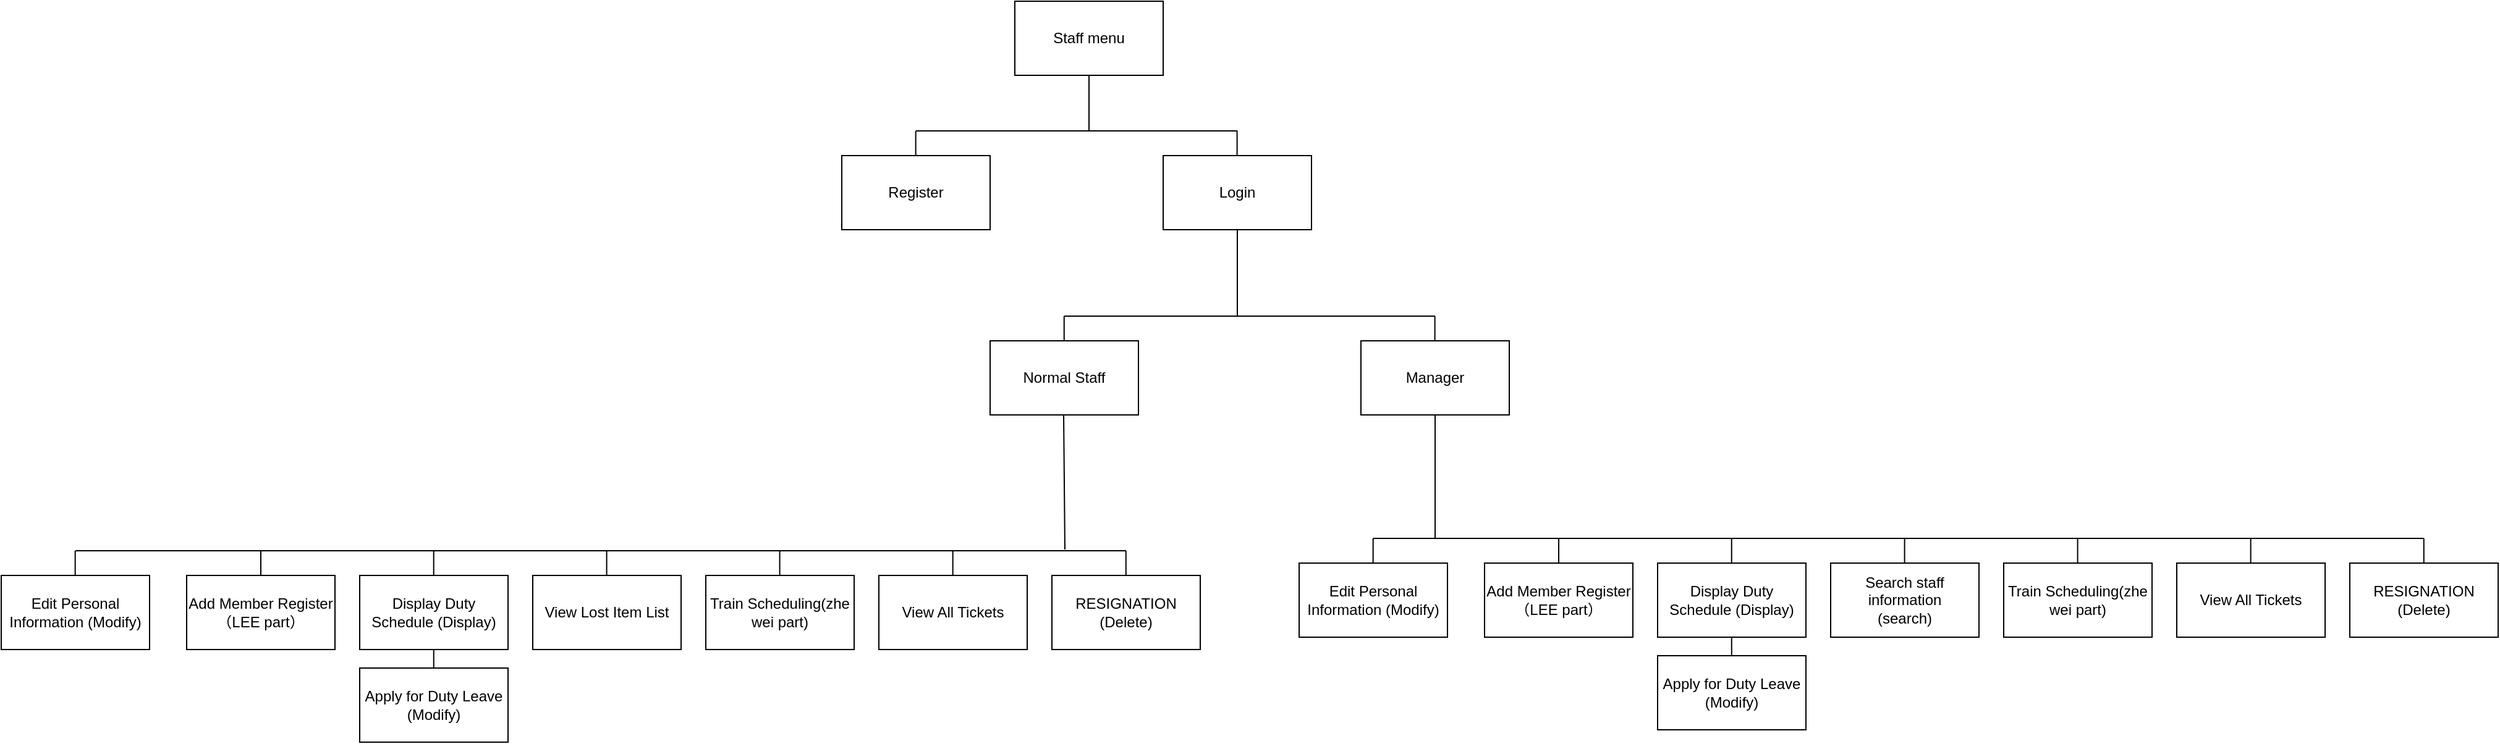 <mxfile version="24.3.1" type="github">
  <diagram name="Page-1" id="BaL-FvqpIHobHH0_60As">
    <mxGraphModel dx="2850" dy="928" grid="1" gridSize="10" guides="1" tooltips="1" connect="1" arrows="1" fold="1" page="1" pageScale="1" pageWidth="1100" pageHeight="850" math="0" shadow="0">
      <root>
        <mxCell id="0" />
        <mxCell id="1" parent="0" />
        <mxCell id="Euls5PHutMmaqNRhUJRS-1" value="Staff menu" style="rounded=0;whiteSpace=wrap;html=1;" vertex="1" parent="1">
          <mxGeometry x="520" y="255" width="120" height="60" as="geometry" />
        </mxCell>
        <mxCell id="Euls5PHutMmaqNRhUJRS-2" value="Login" style="rounded=0;whiteSpace=wrap;html=1;" vertex="1" parent="1">
          <mxGeometry x="640" y="380" width="120" height="60" as="geometry" />
        </mxCell>
        <mxCell id="Euls5PHutMmaqNRhUJRS-3" value="Add Member Register（LEE part）" style="whiteSpace=wrap;html=1;rounded=0;" vertex="1" parent="1">
          <mxGeometry x="900" y="710" width="120" height="60" as="geometry" />
        </mxCell>
        <mxCell id="Euls5PHutMmaqNRhUJRS-4" value="" style="endArrow=none;html=1;rounded=0;" edge="1" parent="1">
          <mxGeometry width="50" height="50" relative="1" as="geometry">
            <mxPoint x="580" y="360" as="sourcePoint" />
            <mxPoint x="580" y="315" as="targetPoint" />
          </mxGeometry>
        </mxCell>
        <mxCell id="Euls5PHutMmaqNRhUJRS-5" value="" style="endArrow=none;html=1;rounded=0;" edge="1" parent="1">
          <mxGeometry width="50" height="50" relative="1" as="geometry">
            <mxPoint x="809.83" y="710" as="sourcePoint" />
            <mxPoint x="809.83" y="690" as="targetPoint" />
          </mxGeometry>
        </mxCell>
        <mxCell id="Euls5PHutMmaqNRhUJRS-6" value="Display Duty Schedule (Display)" style="whiteSpace=wrap;html=1;rounded=0;" vertex="1" parent="1">
          <mxGeometry x="1040" y="710" width="120" height="60" as="geometry" />
        </mxCell>
        <mxCell id="Euls5PHutMmaqNRhUJRS-7" value="" style="endArrow=none;html=1;rounded=0;exitX=0.5;exitY=0;exitDx=0;exitDy=0;" edge="1" parent="1" source="Euls5PHutMmaqNRhUJRS-3">
          <mxGeometry width="50" height="50" relative="1" as="geometry">
            <mxPoint x="910" y="740" as="sourcePoint" />
            <mxPoint x="960" y="690" as="targetPoint" />
          </mxGeometry>
        </mxCell>
        <mxCell id="Euls5PHutMmaqNRhUJRS-8" value="" style="endArrow=none;html=1;rounded=0;exitX=0.5;exitY=0;exitDx=0;exitDy=0;" edge="1" parent="1">
          <mxGeometry width="50" height="50" relative="1" as="geometry">
            <mxPoint x="1099.86" y="710" as="sourcePoint" />
            <mxPoint x="1099.86" y="690" as="targetPoint" />
          </mxGeometry>
        </mxCell>
        <mxCell id="Euls5PHutMmaqNRhUJRS-9" value="" style="endArrow=none;html=1;rounded=0;entryX=0.5;entryY=1;entryDx=0;entryDy=0;" edge="1" parent="1">
          <mxGeometry width="50" height="50" relative="1" as="geometry">
            <mxPoint x="1099.88" y="785" as="sourcePoint" />
            <mxPoint x="1099.88" y="770" as="targetPoint" />
          </mxGeometry>
        </mxCell>
        <mxCell id="Euls5PHutMmaqNRhUJRS-10" value="Edit Personal Information (Modify)" style="whiteSpace=wrap;html=1;rounded=0;" vertex="1" parent="1">
          <mxGeometry x="750" y="710" width="120" height="60" as="geometry" />
        </mxCell>
        <mxCell id="Euls5PHutMmaqNRhUJRS-11" value="Apply for Duty Leave&lt;div&gt;(Modify)&lt;/div&gt;" style="whiteSpace=wrap;html=1;rounded=0;" vertex="1" parent="1">
          <mxGeometry x="1040" y="785" width="120" height="60" as="geometry" />
        </mxCell>
        <mxCell id="Euls5PHutMmaqNRhUJRS-12" value="" style="endArrow=none;html=1;rounded=0;" edge="1" parent="1">
          <mxGeometry width="50" height="50" relative="1" as="geometry">
            <mxPoint x="810" y="690" as="sourcePoint" />
            <mxPoint x="1100" y="690" as="targetPoint" />
          </mxGeometry>
        </mxCell>
        <mxCell id="Euls5PHutMmaqNRhUJRS-13" value="" style="endArrow=none;html=1;rounded=0;" edge="1" parent="1">
          <mxGeometry width="50" height="50" relative="1" as="geometry">
            <mxPoint x="580" y="360" as="sourcePoint" />
            <mxPoint x="700" y="360" as="targetPoint" />
          </mxGeometry>
        </mxCell>
        <mxCell id="Euls5PHutMmaqNRhUJRS-14" value="" style="endArrow=none;html=1;rounded=0;" edge="1" parent="1">
          <mxGeometry width="50" height="50" relative="1" as="geometry">
            <mxPoint x="699.8" y="380" as="sourcePoint" />
            <mxPoint x="699.8" y="360" as="targetPoint" />
          </mxGeometry>
        </mxCell>
        <mxCell id="Euls5PHutMmaqNRhUJRS-15" value="" style="endArrow=none;html=1;rounded=0;entryX=0.5;entryY=1;entryDx=0;entryDy=0;" edge="1" parent="1" target="Euls5PHutMmaqNRhUJRS-2">
          <mxGeometry width="50" height="50" relative="1" as="geometry">
            <mxPoint x="700" y="510" as="sourcePoint" />
            <mxPoint x="750" y="460" as="targetPoint" />
          </mxGeometry>
        </mxCell>
        <mxCell id="Euls5PHutMmaqNRhUJRS-16" value="" style="endArrow=none;html=1;rounded=0;" edge="1" parent="1">
          <mxGeometry width="50" height="50" relative="1" as="geometry">
            <mxPoint x="440" y="360" as="sourcePoint" />
            <mxPoint x="580" y="360" as="targetPoint" />
          </mxGeometry>
        </mxCell>
        <mxCell id="Euls5PHutMmaqNRhUJRS-17" value="Register" style="rounded=0;whiteSpace=wrap;html=1;" vertex="1" parent="1">
          <mxGeometry x="380" y="380" width="120" height="60" as="geometry" />
        </mxCell>
        <mxCell id="Euls5PHutMmaqNRhUJRS-18" value="" style="endArrow=none;html=1;rounded=0;" edge="1" parent="1">
          <mxGeometry width="50" height="50" relative="1" as="geometry">
            <mxPoint x="439.83" y="380" as="sourcePoint" />
            <mxPoint x="439.83" y="360" as="targetPoint" />
          </mxGeometry>
        </mxCell>
        <mxCell id="Euls5PHutMmaqNRhUJRS-19" value="Search staff information&lt;div&gt;(search)&lt;/div&gt;" style="whiteSpace=wrap;html=1;rounded=0;" vertex="1" parent="1">
          <mxGeometry x="1180" y="710" width="120" height="60" as="geometry" />
        </mxCell>
        <mxCell id="Euls5PHutMmaqNRhUJRS-20" value="" style="endArrow=none;html=1;rounded=0;" edge="1" parent="1">
          <mxGeometry width="50" height="50" relative="1" as="geometry">
            <mxPoint x="1095" y="690" as="sourcePoint" />
            <mxPoint x="1660" y="690" as="targetPoint" />
          </mxGeometry>
        </mxCell>
        <mxCell id="Euls5PHutMmaqNRhUJRS-21" value="" style="endArrow=none;html=1;rounded=0;exitX=0.5;exitY=0;exitDx=0;exitDy=0;" edge="1" parent="1">
          <mxGeometry width="50" height="50" relative="1" as="geometry">
            <mxPoint x="1239.8" y="710" as="sourcePoint" />
            <mxPoint x="1239.8" y="690" as="targetPoint" />
          </mxGeometry>
        </mxCell>
        <mxCell id="Euls5PHutMmaqNRhUJRS-22" value="Manager" style="rounded=0;whiteSpace=wrap;html=1;" vertex="1" parent="1">
          <mxGeometry x="800" y="530" width="120" height="60" as="geometry" />
        </mxCell>
        <mxCell id="Euls5PHutMmaqNRhUJRS-23" value="Normal Staff" style="rounded=0;whiteSpace=wrap;html=1;" vertex="1" parent="1">
          <mxGeometry x="500" y="530" width="120" height="60" as="geometry" />
        </mxCell>
        <mxCell id="Euls5PHutMmaqNRhUJRS-24" value="" style="endArrow=none;html=1;rounded=0;" edge="1" parent="1">
          <mxGeometry width="50" height="50" relative="1" as="geometry">
            <mxPoint x="560" y="510" as="sourcePoint" />
            <mxPoint x="860" y="510" as="targetPoint" />
          </mxGeometry>
        </mxCell>
        <mxCell id="Euls5PHutMmaqNRhUJRS-25" value="" style="endArrow=none;html=1;rounded=0;" edge="1" parent="1">
          <mxGeometry width="50" height="50" relative="1" as="geometry">
            <mxPoint x="859.8" y="530" as="sourcePoint" />
            <mxPoint x="859.8" y="510" as="targetPoint" />
          </mxGeometry>
        </mxCell>
        <mxCell id="Euls5PHutMmaqNRhUJRS-26" value="" style="endArrow=none;html=1;rounded=0;" edge="1" parent="1">
          <mxGeometry width="50" height="50" relative="1" as="geometry">
            <mxPoint x="559.88" y="530" as="sourcePoint" />
            <mxPoint x="559.88" y="510" as="targetPoint" />
          </mxGeometry>
        </mxCell>
        <mxCell id="Euls5PHutMmaqNRhUJRS-27" value="" style="endArrow=none;html=1;rounded=0;entryX=0.5;entryY=1;entryDx=0;entryDy=0;" edge="1" parent="1" target="Euls5PHutMmaqNRhUJRS-22">
          <mxGeometry width="50" height="50" relative="1" as="geometry">
            <mxPoint x="860" y="690" as="sourcePoint" />
            <mxPoint x="850" y="650" as="targetPoint" />
          </mxGeometry>
        </mxCell>
        <mxCell id="Euls5PHutMmaqNRhUJRS-28" value="" style="endArrow=none;html=1;rounded=0;" edge="1" parent="1">
          <mxGeometry width="50" height="50" relative="1" as="geometry">
            <mxPoint x="560.5" y="699" as="sourcePoint" />
            <mxPoint x="559.5" y="590" as="targetPoint" />
          </mxGeometry>
        </mxCell>
        <mxCell id="Euls5PHutMmaqNRhUJRS-29" value="Train Scheduling(zhe wei part)" style="whiteSpace=wrap;html=1;rounded=0;" vertex="1" parent="1">
          <mxGeometry x="1320" y="710" width="120" height="60" as="geometry" />
        </mxCell>
        <mxCell id="Euls5PHutMmaqNRhUJRS-30" value="" style="endArrow=none;html=1;rounded=0;exitX=0.5;exitY=0;exitDx=0;exitDy=0;" edge="1" parent="1">
          <mxGeometry width="50" height="50" relative="1" as="geometry">
            <mxPoint x="1379.8" y="710" as="sourcePoint" />
            <mxPoint x="1379.8" y="690" as="targetPoint" />
          </mxGeometry>
        </mxCell>
        <mxCell id="Euls5PHutMmaqNRhUJRS-31" value="View All Tickets" style="whiteSpace=wrap;html=1;rounded=0;" vertex="1" parent="1">
          <mxGeometry x="1460" y="710" width="120" height="60" as="geometry" />
        </mxCell>
        <mxCell id="Euls5PHutMmaqNRhUJRS-32" value="" style="endArrow=none;html=1;rounded=0;exitX=0.5;exitY=0;exitDx=0;exitDy=0;" edge="1" parent="1">
          <mxGeometry width="50" height="50" relative="1" as="geometry">
            <mxPoint x="1519.83" y="710" as="sourcePoint" />
            <mxPoint x="1519.83" y="690" as="targetPoint" />
          </mxGeometry>
        </mxCell>
        <mxCell id="Euls5PHutMmaqNRhUJRS-33" value="RESIGNATION&lt;div&gt;(Delete)&lt;/div&gt;" style="whiteSpace=wrap;html=1;rounded=0;" vertex="1" parent="1">
          <mxGeometry x="1600" y="710" width="120" height="60" as="geometry" />
        </mxCell>
        <mxCell id="Euls5PHutMmaqNRhUJRS-34" value="" style="endArrow=none;html=1;rounded=0;exitX=0.5;exitY=0;exitDx=0;exitDy=0;" edge="1" parent="1">
          <mxGeometry width="50" height="50" relative="1" as="geometry">
            <mxPoint x="1659.89" y="710" as="sourcePoint" />
            <mxPoint x="1659.89" y="690" as="targetPoint" />
          </mxGeometry>
        </mxCell>
        <mxCell id="Euls5PHutMmaqNRhUJRS-35" value="Add Member Register（LEE part）" style="whiteSpace=wrap;html=1;rounded=0;" vertex="1" parent="1">
          <mxGeometry x="-150" y="720" width="120" height="60" as="geometry" />
        </mxCell>
        <mxCell id="Euls5PHutMmaqNRhUJRS-36" value="" style="endArrow=none;html=1;rounded=0;" edge="1" parent="1">
          <mxGeometry width="50" height="50" relative="1" as="geometry">
            <mxPoint x="-240.17" y="720" as="sourcePoint" />
            <mxPoint x="-240.17" y="700" as="targetPoint" />
          </mxGeometry>
        </mxCell>
        <mxCell id="Euls5PHutMmaqNRhUJRS-37" value="Display Duty Schedule (Display)" style="whiteSpace=wrap;html=1;rounded=0;" vertex="1" parent="1">
          <mxGeometry x="-10" y="720" width="120" height="60" as="geometry" />
        </mxCell>
        <mxCell id="Euls5PHutMmaqNRhUJRS-38" value="" style="endArrow=none;html=1;rounded=0;exitX=0.5;exitY=0;exitDx=0;exitDy=0;" edge="1" parent="1" source="Euls5PHutMmaqNRhUJRS-35">
          <mxGeometry width="50" height="50" relative="1" as="geometry">
            <mxPoint x="-140" y="750" as="sourcePoint" />
            <mxPoint x="-90" y="700" as="targetPoint" />
          </mxGeometry>
        </mxCell>
        <mxCell id="Euls5PHutMmaqNRhUJRS-39" value="" style="endArrow=none;html=1;rounded=0;exitX=0.5;exitY=0;exitDx=0;exitDy=0;" edge="1" parent="1">
          <mxGeometry width="50" height="50" relative="1" as="geometry">
            <mxPoint x="49.86" y="720" as="sourcePoint" />
            <mxPoint x="49.86" y="700" as="targetPoint" />
          </mxGeometry>
        </mxCell>
        <mxCell id="Euls5PHutMmaqNRhUJRS-40" value="" style="endArrow=none;html=1;rounded=0;entryX=0.5;entryY=1;entryDx=0;entryDy=0;" edge="1" parent="1">
          <mxGeometry width="50" height="50" relative="1" as="geometry">
            <mxPoint x="49.88" y="795" as="sourcePoint" />
            <mxPoint x="49.88" y="780" as="targetPoint" />
          </mxGeometry>
        </mxCell>
        <mxCell id="Euls5PHutMmaqNRhUJRS-41" value="Edit Personal Information (Modify)" style="whiteSpace=wrap;html=1;rounded=0;" vertex="1" parent="1">
          <mxGeometry x="-300" y="720" width="120" height="60" as="geometry" />
        </mxCell>
        <mxCell id="Euls5PHutMmaqNRhUJRS-42" value="Apply for Duty Leave&lt;div&gt;(Modify)&lt;/div&gt;" style="whiteSpace=wrap;html=1;rounded=0;" vertex="1" parent="1">
          <mxGeometry x="-10" y="795" width="120" height="60" as="geometry" />
        </mxCell>
        <mxCell id="Euls5PHutMmaqNRhUJRS-43" value="" style="endArrow=none;html=1;rounded=0;" edge="1" parent="1">
          <mxGeometry width="50" height="50" relative="1" as="geometry">
            <mxPoint x="-240" y="700" as="sourcePoint" />
            <mxPoint x="50" y="700" as="targetPoint" />
          </mxGeometry>
        </mxCell>
        <mxCell id="Euls5PHutMmaqNRhUJRS-44" value="View Lost Item List" style="whiteSpace=wrap;html=1;rounded=0;" vertex="1" parent="1">
          <mxGeometry x="130" y="720" width="120" height="60" as="geometry" />
        </mxCell>
        <mxCell id="Euls5PHutMmaqNRhUJRS-45" value="" style="endArrow=none;html=1;rounded=0;" edge="1" parent="1">
          <mxGeometry width="50" height="50" relative="1" as="geometry">
            <mxPoint x="45" y="700" as="sourcePoint" />
            <mxPoint x="610" y="700" as="targetPoint" />
          </mxGeometry>
        </mxCell>
        <mxCell id="Euls5PHutMmaqNRhUJRS-46" value="" style="endArrow=none;html=1;rounded=0;exitX=0.5;exitY=0;exitDx=0;exitDy=0;" edge="1" parent="1">
          <mxGeometry width="50" height="50" relative="1" as="geometry">
            <mxPoint x="189.8" y="720" as="sourcePoint" />
            <mxPoint x="189.8" y="700" as="targetPoint" />
          </mxGeometry>
        </mxCell>
        <mxCell id="Euls5PHutMmaqNRhUJRS-47" value="Train Scheduling(zhe wei part)" style="whiteSpace=wrap;html=1;rounded=0;" vertex="1" parent="1">
          <mxGeometry x="270" y="720" width="120" height="60" as="geometry" />
        </mxCell>
        <mxCell id="Euls5PHutMmaqNRhUJRS-48" value="" style="endArrow=none;html=1;rounded=0;exitX=0.5;exitY=0;exitDx=0;exitDy=0;" edge="1" parent="1">
          <mxGeometry width="50" height="50" relative="1" as="geometry">
            <mxPoint x="329.8" y="720" as="sourcePoint" />
            <mxPoint x="329.8" y="700" as="targetPoint" />
          </mxGeometry>
        </mxCell>
        <mxCell id="Euls5PHutMmaqNRhUJRS-49" value="View All Tickets" style="whiteSpace=wrap;html=1;rounded=0;" vertex="1" parent="1">
          <mxGeometry x="410" y="720" width="120" height="60" as="geometry" />
        </mxCell>
        <mxCell id="Euls5PHutMmaqNRhUJRS-50" value="" style="endArrow=none;html=1;rounded=0;exitX=0.5;exitY=0;exitDx=0;exitDy=0;" edge="1" parent="1">
          <mxGeometry width="50" height="50" relative="1" as="geometry">
            <mxPoint x="469.83" y="720" as="sourcePoint" />
            <mxPoint x="469.83" y="700" as="targetPoint" />
          </mxGeometry>
        </mxCell>
        <mxCell id="Euls5PHutMmaqNRhUJRS-51" value="RESIGNATION&lt;div&gt;(Delete)&lt;/div&gt;" style="whiteSpace=wrap;html=1;rounded=0;" vertex="1" parent="1">
          <mxGeometry x="550" y="720" width="120" height="60" as="geometry" />
        </mxCell>
        <mxCell id="Euls5PHutMmaqNRhUJRS-52" value="" style="endArrow=none;html=1;rounded=0;exitX=0.5;exitY=0;exitDx=0;exitDy=0;" edge="1" parent="1">
          <mxGeometry width="50" height="50" relative="1" as="geometry">
            <mxPoint x="609.89" y="720" as="sourcePoint" />
            <mxPoint x="609.89" y="700" as="targetPoint" />
          </mxGeometry>
        </mxCell>
      </root>
    </mxGraphModel>
  </diagram>
</mxfile>
